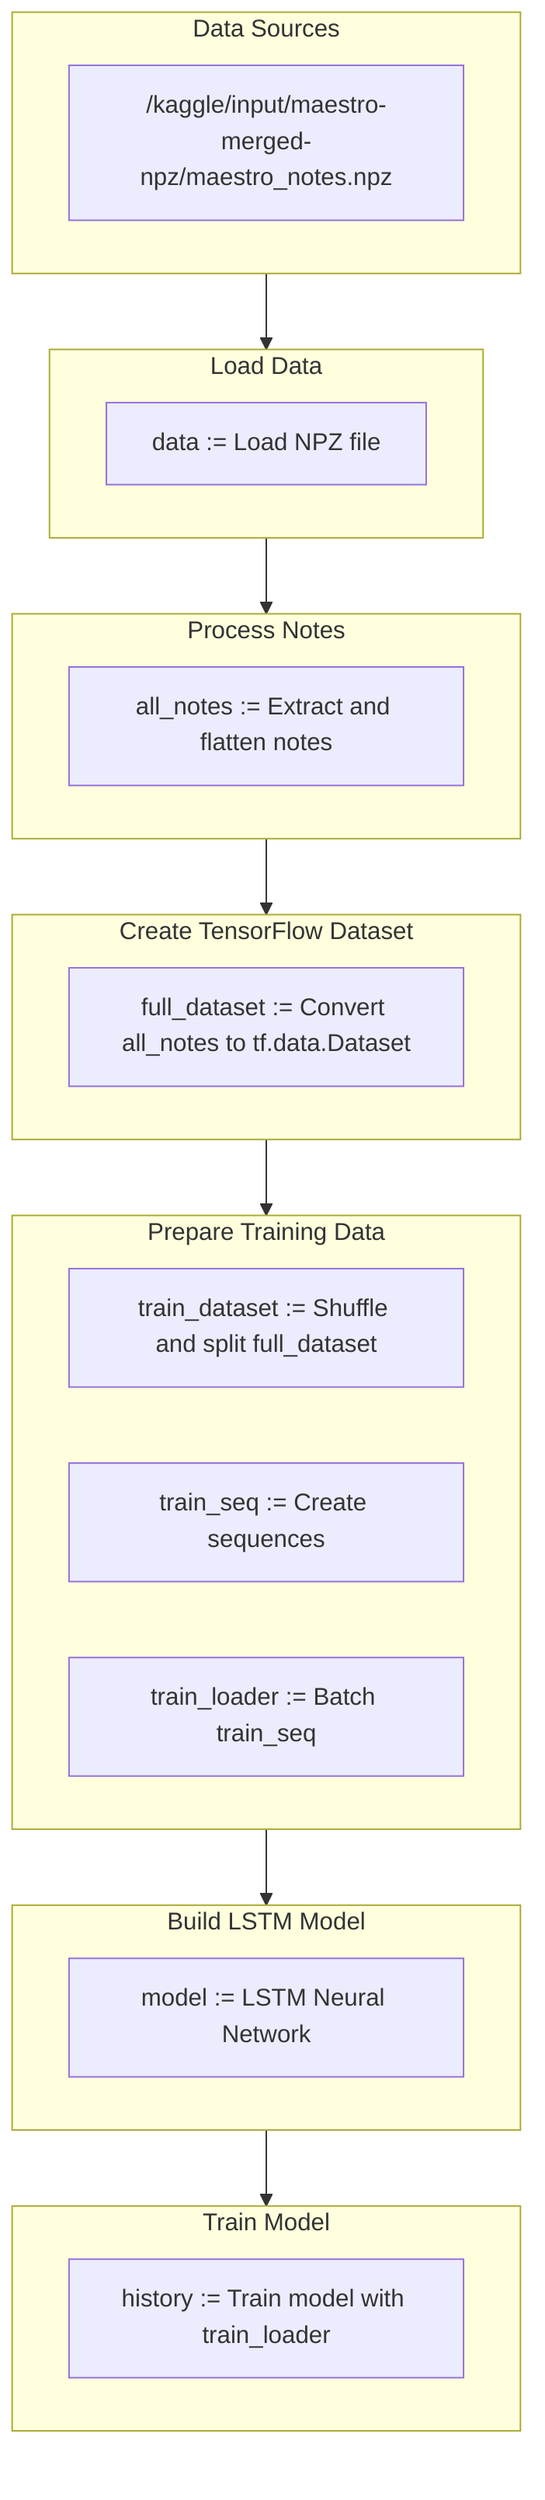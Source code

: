 flowchart TD
    subgraph data_sources["Data Sources"]
        A1["/kaggle/input/maestro-merged-npz/maestro_notes.npz"]
        %% This node represents the NPZ file containing MIDI notes data.
    end

    subgraph load_data["Load Data"]
        D1["data := Load NPZ file"]
        %% This node represents loading the data from the NPZ file.
    end

    subgraph process_notes["Process Notes"]
        D2["all_notes := Extract and flatten notes"]
        %% Extracting all notes from the loaded data into a flat array.
    end

    subgraph create_tf_dataset["Create TensorFlow Dataset"]
        D3["full_dataset := Convert all_notes to tf.data.Dataset"]
        %% Conversion of notes array into a TensorFlow dataset.
    end

    subgraph prepare_train_data["Prepare Training Data"]
        D4["train_dataset := Shuffle and split full_dataset"]
        D5["train_seq := Create sequences"]
        D6["train_loader := Batch train_seq"]
        %% Preparing shuffled and batched training data.
    end

    subgraph build_model["Build LSTM Model"]
        M1["model := LSTM Neural Network"]
        %% Defining the LSTM model architecture.
    end

    subgraph train_model["Train Model"]
        M2["history := Train model with train_loader"]
        %% Training the model with the prepared data and recording history.
    end

    data_sources --> load_data
    load_data --> process_notes
    process_notes --> create_tf_dataset
    create_tf_dataset --> prepare_train_data
    prepare_train_data --> build_model
    build_model --> train_model
